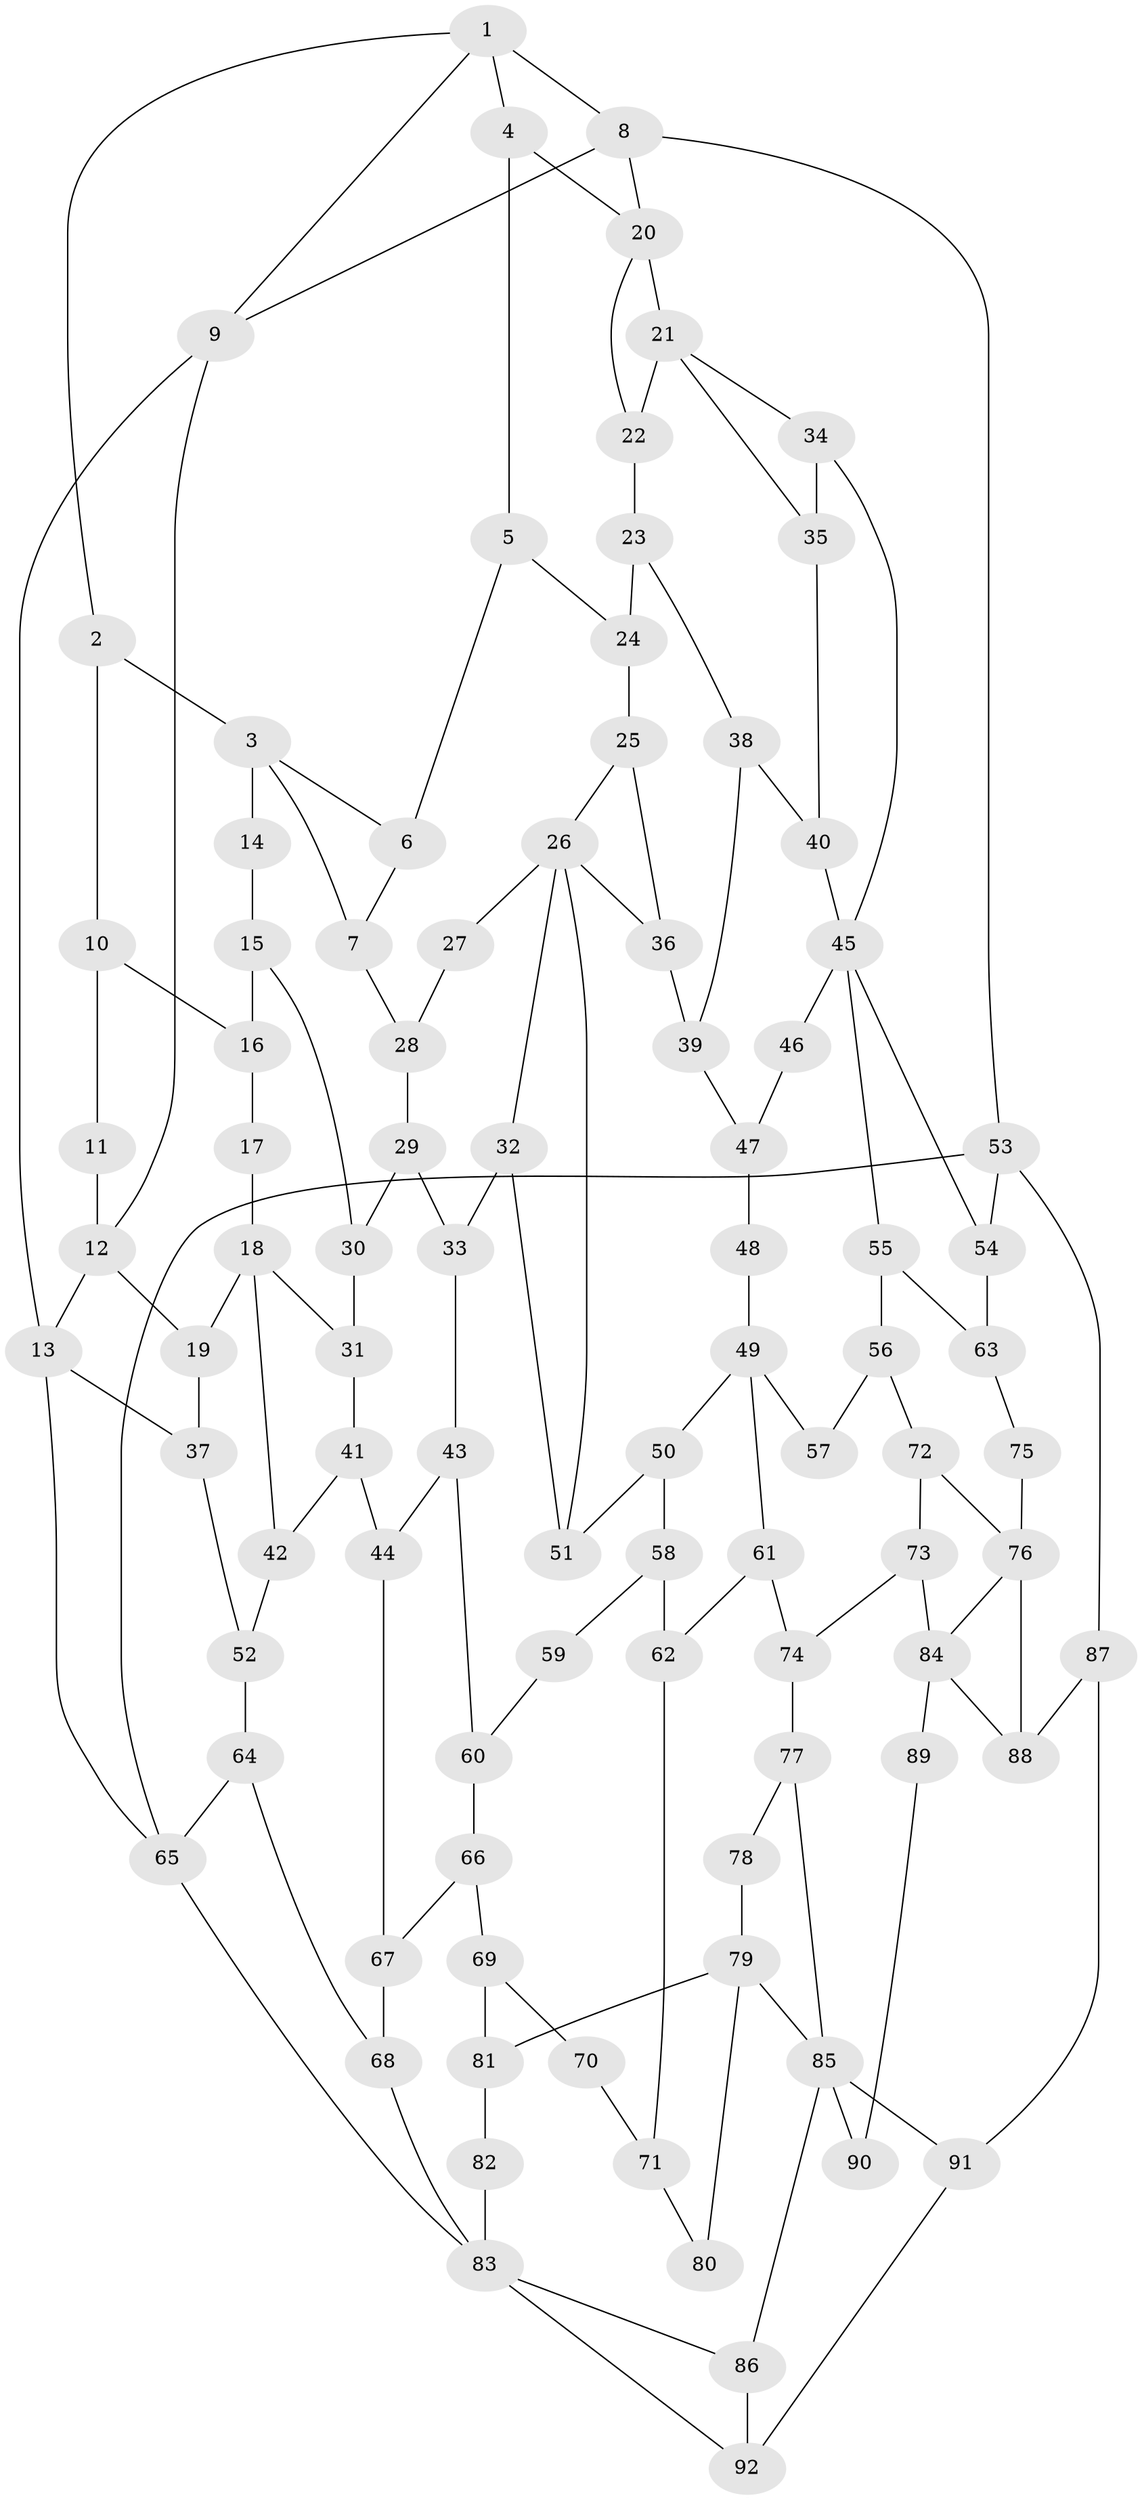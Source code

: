 // original degree distribution, {3: 0.022900763358778626, 4: 0.22137404580152673, 5: 0.5419847328244275, 6: 0.21374045801526717}
// Generated by graph-tools (version 1.1) at 2025/54/03/04/25 22:54:48]
// undirected, 92 vertices, 142 edges
graph export_dot {
  node [color=gray90,style=filled];
  1;
  2;
  3;
  4;
  5;
  6;
  7;
  8;
  9;
  10;
  11;
  12;
  13;
  14;
  15;
  16;
  17;
  18;
  19;
  20;
  21;
  22;
  23;
  24;
  25;
  26;
  27;
  28;
  29;
  30;
  31;
  32;
  33;
  34;
  35;
  36;
  37;
  38;
  39;
  40;
  41;
  42;
  43;
  44;
  45;
  46;
  47;
  48;
  49;
  50;
  51;
  52;
  53;
  54;
  55;
  56;
  57;
  58;
  59;
  60;
  61;
  62;
  63;
  64;
  65;
  66;
  67;
  68;
  69;
  70;
  71;
  72;
  73;
  74;
  75;
  76;
  77;
  78;
  79;
  80;
  81;
  82;
  83;
  84;
  85;
  86;
  87;
  88;
  89;
  90;
  91;
  92;
  1 -- 2 [weight=1.0];
  1 -- 4 [weight=1.0];
  1 -- 8 [weight=1.0];
  1 -- 9 [weight=1.0];
  2 -- 3 [weight=1.0];
  2 -- 10 [weight=1.0];
  3 -- 6 [weight=1.0];
  3 -- 7 [weight=1.0];
  3 -- 14 [weight=2.0];
  4 -- 5 [weight=1.0];
  4 -- 20 [weight=1.0];
  5 -- 6 [weight=1.0];
  5 -- 24 [weight=1.0];
  6 -- 7 [weight=1.0];
  7 -- 28 [weight=1.0];
  8 -- 9 [weight=1.0];
  8 -- 20 [weight=1.0];
  8 -- 53 [weight=1.0];
  9 -- 12 [weight=1.0];
  9 -- 13 [weight=1.0];
  10 -- 11 [weight=1.0];
  10 -- 16 [weight=1.0];
  11 -- 12 [weight=2.0];
  12 -- 13 [weight=1.0];
  12 -- 19 [weight=2.0];
  13 -- 37 [weight=1.0];
  13 -- 65 [weight=1.0];
  14 -- 15 [weight=1.0];
  15 -- 16 [weight=1.0];
  15 -- 30 [weight=1.0];
  16 -- 17 [weight=1.0];
  17 -- 18 [weight=2.0];
  18 -- 19 [weight=2.0];
  18 -- 31 [weight=1.0];
  18 -- 42 [weight=1.0];
  19 -- 37 [weight=1.0];
  20 -- 21 [weight=3.0];
  20 -- 22 [weight=1.0];
  21 -- 22 [weight=1.0];
  21 -- 34 [weight=1.0];
  21 -- 35 [weight=1.0];
  22 -- 23 [weight=1.0];
  23 -- 24 [weight=1.0];
  23 -- 38 [weight=1.0];
  24 -- 25 [weight=1.0];
  25 -- 26 [weight=1.0];
  25 -- 36 [weight=1.0];
  26 -- 27 [weight=2.0];
  26 -- 32 [weight=1.0];
  26 -- 36 [weight=1.0];
  26 -- 51 [weight=1.0];
  27 -- 28 [weight=1.0];
  28 -- 29 [weight=1.0];
  29 -- 30 [weight=1.0];
  29 -- 33 [weight=1.0];
  30 -- 31 [weight=1.0];
  31 -- 41 [weight=1.0];
  32 -- 33 [weight=1.0];
  32 -- 51 [weight=1.0];
  33 -- 43 [weight=1.0];
  34 -- 35 [weight=1.0];
  34 -- 45 [weight=1.0];
  35 -- 40 [weight=1.0];
  36 -- 39 [weight=1.0];
  37 -- 52 [weight=1.0];
  38 -- 39 [weight=1.0];
  38 -- 40 [weight=1.0];
  39 -- 47 [weight=1.0];
  40 -- 45 [weight=1.0];
  41 -- 42 [weight=1.0];
  41 -- 44 [weight=1.0];
  42 -- 52 [weight=1.0];
  43 -- 44 [weight=1.0];
  43 -- 60 [weight=1.0];
  44 -- 67 [weight=1.0];
  45 -- 46 [weight=2.0];
  45 -- 54 [weight=1.0];
  45 -- 55 [weight=1.0];
  46 -- 47 [weight=1.0];
  47 -- 48 [weight=1.0];
  48 -- 49 [weight=2.0];
  49 -- 50 [weight=1.0];
  49 -- 57 [weight=2.0];
  49 -- 61 [weight=1.0];
  50 -- 51 [weight=1.0];
  50 -- 58 [weight=1.0];
  52 -- 64 [weight=1.0];
  53 -- 54 [weight=1.0];
  53 -- 65 [weight=1.0];
  53 -- 87 [weight=1.0];
  54 -- 63 [weight=1.0];
  55 -- 56 [weight=1.0];
  55 -- 63 [weight=1.0];
  56 -- 57 [weight=1.0];
  56 -- 72 [weight=1.0];
  58 -- 59 [weight=1.0];
  58 -- 62 [weight=1.0];
  59 -- 60 [weight=1.0];
  60 -- 66 [weight=1.0];
  61 -- 62 [weight=1.0];
  61 -- 74 [weight=1.0];
  62 -- 71 [weight=1.0];
  63 -- 75 [weight=1.0];
  64 -- 65 [weight=1.0];
  64 -- 68 [weight=1.0];
  65 -- 83 [weight=1.0];
  66 -- 67 [weight=1.0];
  66 -- 69 [weight=1.0];
  67 -- 68 [weight=1.0];
  68 -- 83 [weight=1.0];
  69 -- 70 [weight=1.0];
  69 -- 81 [weight=1.0];
  70 -- 71 [weight=1.0];
  71 -- 80 [weight=1.0];
  72 -- 73 [weight=1.0];
  72 -- 76 [weight=1.0];
  73 -- 74 [weight=1.0];
  73 -- 84 [weight=1.0];
  74 -- 77 [weight=1.0];
  75 -- 76 [weight=2.0];
  76 -- 84 [weight=2.0];
  76 -- 88 [weight=1.0];
  77 -- 78 [weight=1.0];
  77 -- 85 [weight=1.0];
  78 -- 79 [weight=2.0];
  79 -- 80 [weight=2.0];
  79 -- 81 [weight=1.0];
  79 -- 85 [weight=1.0];
  81 -- 82 [weight=1.0];
  82 -- 83 [weight=2.0];
  83 -- 86 [weight=1.0];
  83 -- 92 [weight=1.0];
  84 -- 88 [weight=1.0];
  84 -- 89 [weight=2.0];
  85 -- 86 [weight=1.0];
  85 -- 90 [weight=2.0];
  85 -- 91 [weight=1.0];
  86 -- 92 [weight=1.0];
  87 -- 88 [weight=1.0];
  87 -- 91 [weight=1.0];
  89 -- 90 [weight=1.0];
  91 -- 92 [weight=1.0];
}
